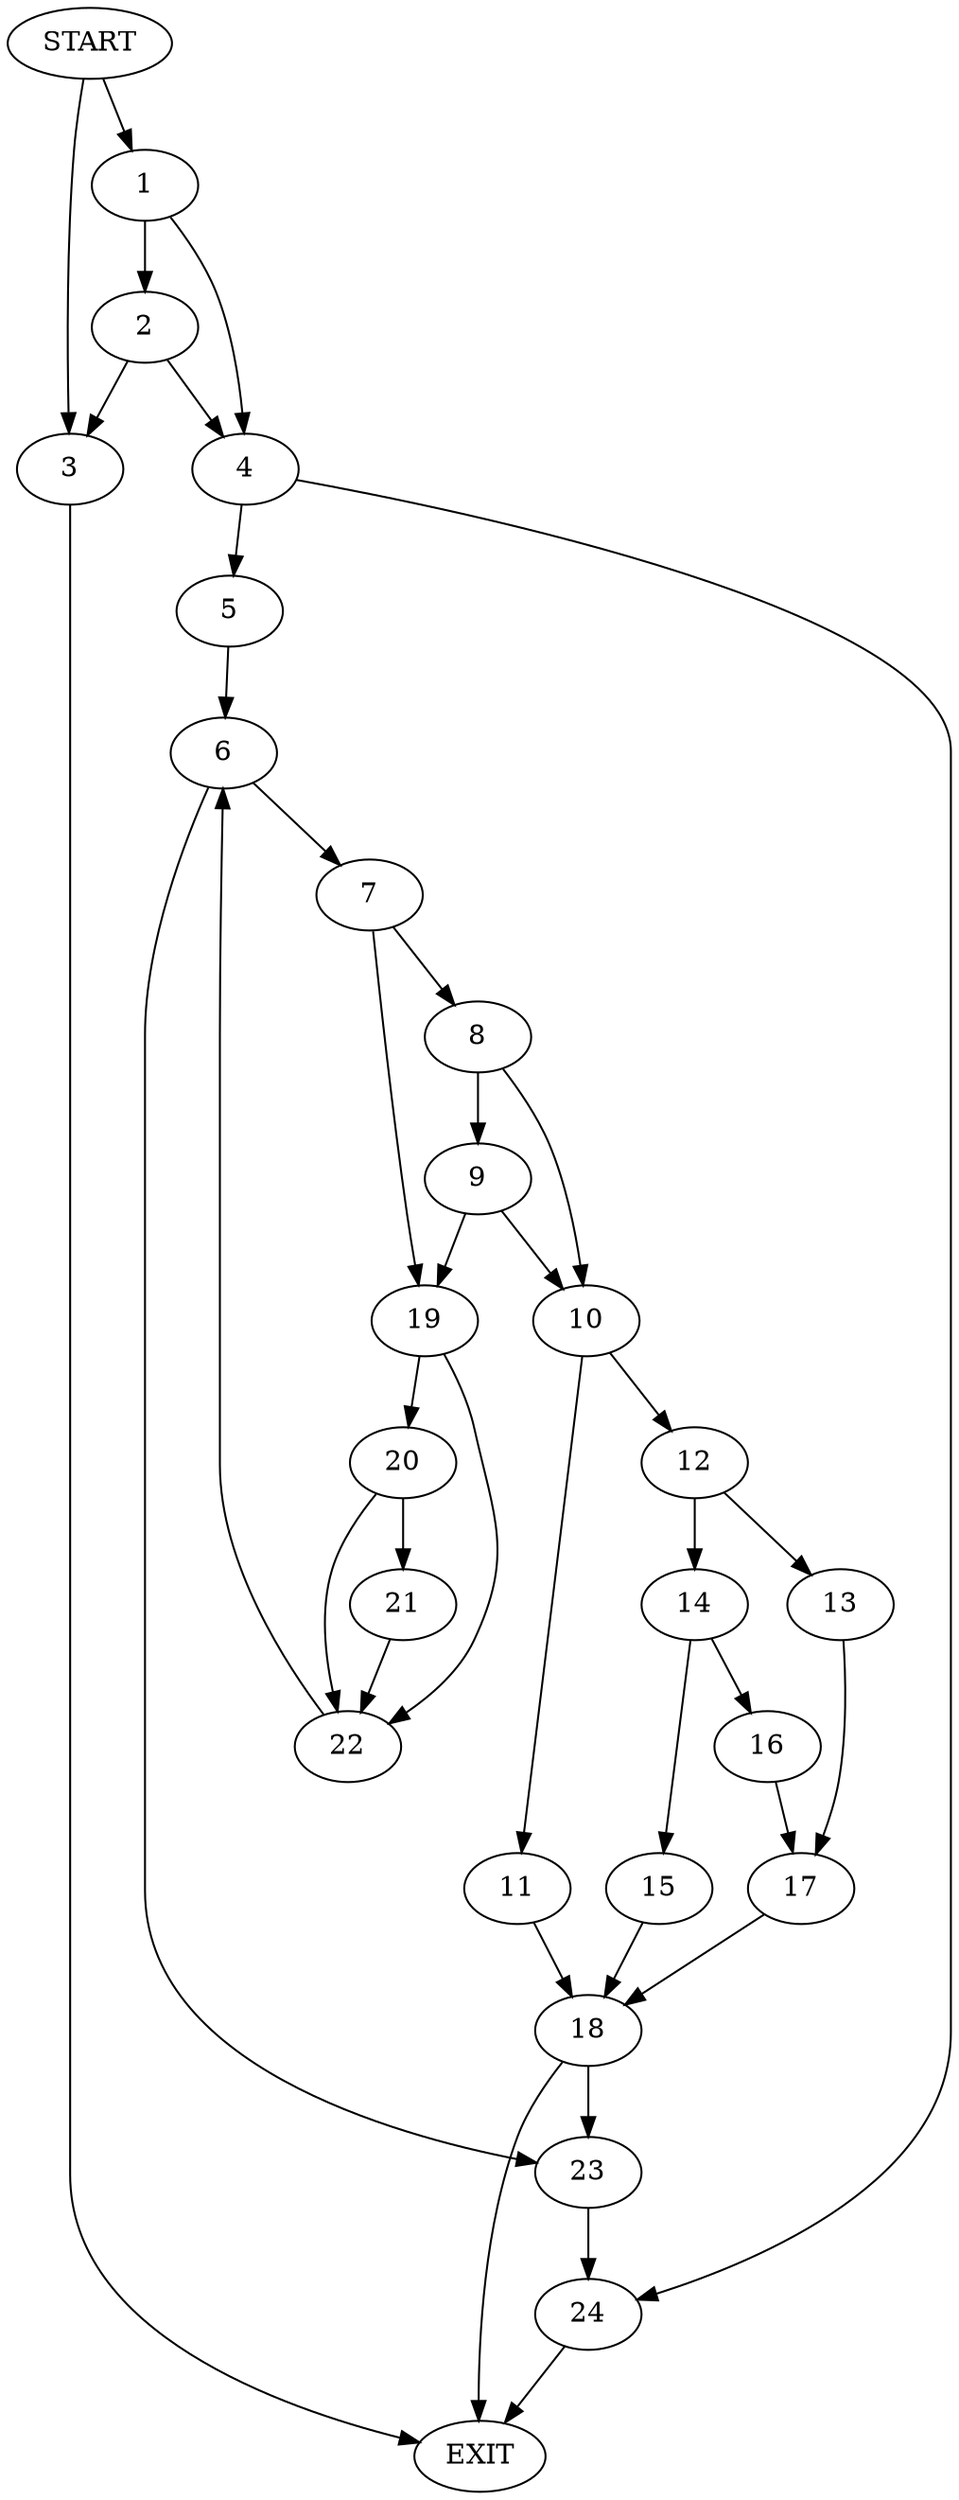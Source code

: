digraph { 
0 [label="START"];
1;
2;
3;
4;
5;
6;
7;
8;
9;
10;
11;
12;
13;
14;
15;
16;
17;
18;
19;
20;
21;
22;
23;
24;
25[label="EXIT"];
0 -> 1;
0 -> 3;
1 -> 2;
1 -> 4;
2 -> 3;
2 -> 4;
3 -> 25;
4 -> 5;
4 -> 24;
5 -> 6;
6 -> 7;
6 -> 23;
7 -> 19;
7 -> 8;
8 -> 9;
8 -> 10;
9 -> 19;
9 -> 10;
10 -> 11;
10 -> 12;
11 -> 18;
12 -> 13;
12 -> 14;
13 -> 17;
14 -> 16;
14 -> 15;
15 -> 18;
16 -> 17;
17 -> 18;
18 -> 25;
18 -> 23;
19 -> 22;
19 -> 20;
20 -> 21;
20 -> 22;
21 -> 22;
22 -> 6;
23 -> 24;
24 -> 25;
}